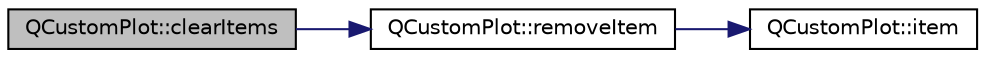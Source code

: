 digraph "QCustomPlot::clearItems"
{
 // LATEX_PDF_SIZE
  edge [fontname="Helvetica",fontsize="10",labelfontname="Helvetica",labelfontsize="10"];
  node [fontname="Helvetica",fontsize="10",shape=record];
  rankdir="LR";
  Node1 [label="QCustomPlot::clearItems",height=0.2,width=0.4,color="black", fillcolor="grey75", style="filled", fontcolor="black",tooltip=" "];
  Node1 -> Node2 [color="midnightblue",fontsize="10",style="solid",fontname="Helvetica"];
  Node2 [label="QCustomPlot::removeItem",height=0.2,width=0.4,color="black", fillcolor="white", style="filled",URL="$classQCustomPlot.html#ae04446557292551e8fb6e2c106e1848d",tooltip=" "];
  Node2 -> Node3 [color="midnightblue",fontsize="10",style="solid",fontname="Helvetica"];
  Node3 [label="QCustomPlot::item",height=0.2,width=0.4,color="black", fillcolor="white", style="filled",URL="$classQCustomPlot.html#a12eb2a283cf10a8a9176c01c0443e83e",tooltip=" "];
}
